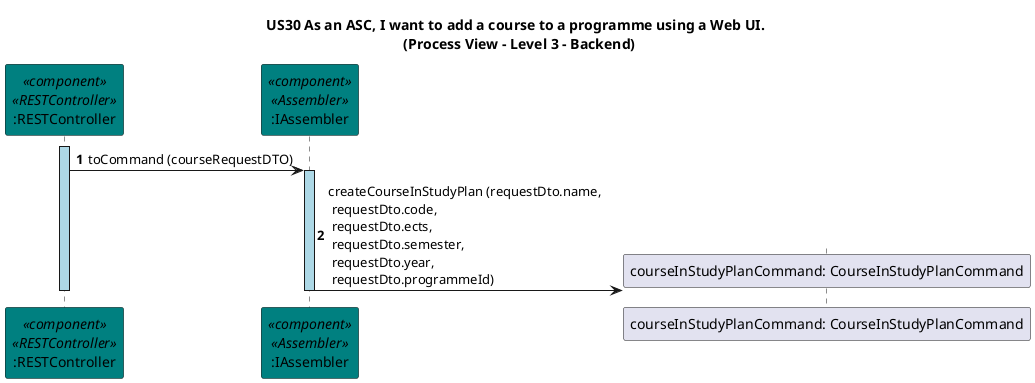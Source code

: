 @startuml
title US30 As an ASC, I want to add a course to a programme using a Web UI. \n (Process View - Level 3 - Backend)

autonumber
skinparam {
  ActivityPadding 2
  ActivityMargin 2
  BoxPadding 2
}

participant ":RESTController" as restController <<component>> <<RESTController>> #teal
participant ":IAssembler" as assembler <<component>> <<Assembler>> #teal

activate restController #LightBlue
restController -> assembler: toCommand (courseRequestDTO)

activate assembler #LightBlue
create "courseInStudyPlanCommand: CourseInStudyPlanCommand"
assembler -> "courseInStudyPlanCommand: CourseInStudyPlanCommand": createCourseInStudyPlan (requestDto.name,\n requestDto.code,\n requestDto.ects,\n requestDto.semester,\n requestDto.year,\n requestDto.programmeId)

deactivate assembler
deactivate restController

@enduml